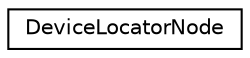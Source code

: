 digraph "Graphical Class Hierarchy"
{
 // INTERACTIVE_SVG=YES
 // LATEX_PDF_SIZE
  edge [fontname="Helvetica",fontsize="10",labelfontname="Helvetica",labelfontsize="10"];
  node [fontname="Helvetica",fontsize="10",shape=record];
  rankdir="LR";
  Node0 [label="DeviceLocatorNode",height=0.2,width=0.4,color="black", fillcolor="white", style="filled",URL="$class_device_locator_node.html",tooltip=" "];
}
